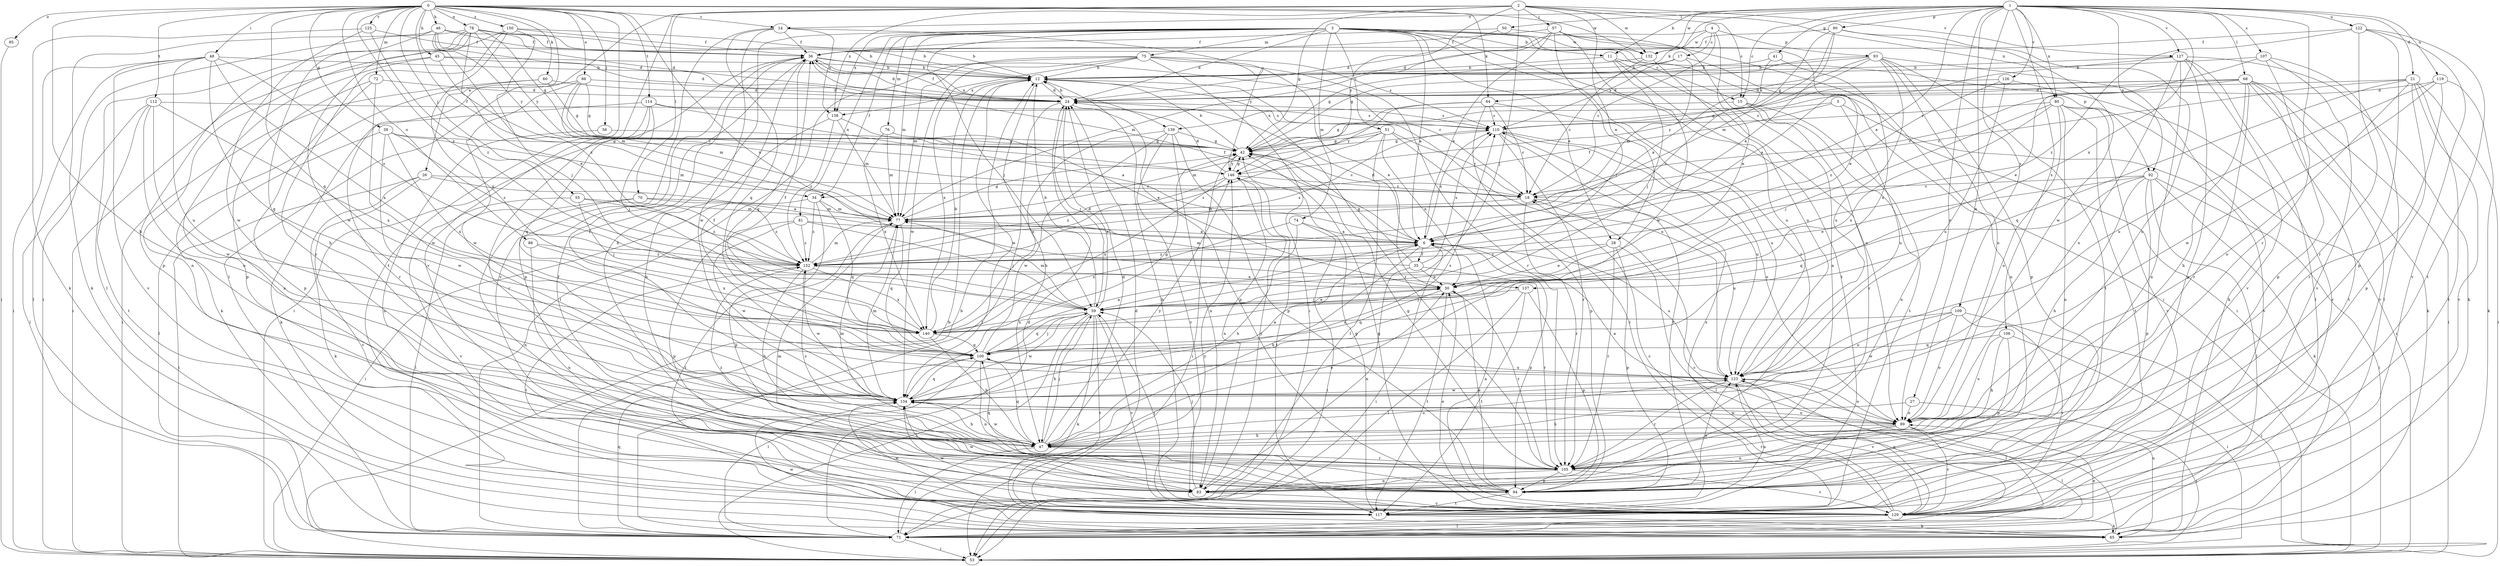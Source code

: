 strict digraph  {
0;
1;
2;
3;
4;
5;
6;
11;
12;
14;
15;
17;
18;
21;
24;
26;
27;
28;
30;
34;
35;
36;
38;
41;
42;
45;
46;
47;
48;
50;
51;
53;
55;
56;
57;
59;
60;
64;
65;
68;
70;
71;
72;
74;
75;
76;
77;
78;
80;
81;
83;
85;
86;
88;
89;
90;
92;
93;
94;
100;
105;
106;
107;
109;
110;
112;
114;
117;
119;
122;
123;
125;
126;
127;
129;
132;
134;
137;
138;
139;
140;
146;
150;
152;
0 -> 14  [label=c];
0 -> 26  [label=e];
0 -> 34  [label=f];
0 -> 38  [label=g];
0 -> 45  [label=h];
0 -> 46  [label=h];
0 -> 47  [label=h];
0 -> 48  [label=i];
0 -> 55  [label=j];
0 -> 56  [label=j];
0 -> 60  [label=k];
0 -> 64  [label=k];
0 -> 72  [label=m];
0 -> 78  [label=n];
0 -> 85  [label=o];
0 -> 86  [label=o];
0 -> 88  [label=o];
0 -> 100  [label=q];
0 -> 112  [label=t];
0 -> 114  [label=t];
0 -> 117  [label=t];
0 -> 125  [label=v];
0 -> 132  [label=w];
0 -> 137  [label=x];
0 -> 150  [label=z];
0 -> 152  [label=z];
1 -> 6  [label=a];
1 -> 11  [label=b];
1 -> 14  [label=c];
1 -> 15  [label=c];
1 -> 21  [label=d];
1 -> 27  [label=e];
1 -> 41  [label=g];
1 -> 50  [label=i];
1 -> 64  [label=k];
1 -> 68  [label=l];
1 -> 80  [label=n];
1 -> 89  [label=o];
1 -> 90  [label=p];
1 -> 92  [label=p];
1 -> 105  [label=r];
1 -> 106  [label=s];
1 -> 107  [label=s];
1 -> 109  [label=s];
1 -> 119  [label=u];
1 -> 122  [label=u];
1 -> 126  [label=v];
1 -> 127  [label=v];
1 -> 132  [label=w];
1 -> 137  [label=x];
2 -> 15  [label=c];
2 -> 28  [label=e];
2 -> 42  [label=g];
2 -> 57  [label=j];
2 -> 59  [label=j];
2 -> 70  [label=l];
2 -> 71  [label=l];
2 -> 80  [label=n];
2 -> 127  [label=v];
2 -> 129  [label=v];
2 -> 132  [label=w];
2 -> 138  [label=x];
2 -> 146  [label=y];
3 -> 6  [label=a];
3 -> 11  [label=b];
3 -> 15  [label=c];
3 -> 24  [label=d];
3 -> 28  [label=e];
3 -> 34  [label=f];
3 -> 47  [label=h];
3 -> 51  [label=i];
3 -> 59  [label=j];
3 -> 74  [label=m];
3 -> 75  [label=m];
3 -> 76  [label=m];
3 -> 77  [label=m];
3 -> 81  [label=n];
3 -> 92  [label=p];
3 -> 105  [label=r];
3 -> 117  [label=t];
3 -> 132  [label=w];
3 -> 138  [label=x];
4 -> 17  [label=c];
4 -> 18  [label=c];
4 -> 24  [label=d];
4 -> 30  [label=e];
4 -> 93  [label=p];
4 -> 132  [label=w];
5 -> 34  [label=f];
5 -> 110  [label=s];
5 -> 123  [label=u];
5 -> 129  [label=v];
6 -> 24  [label=d];
6 -> 35  [label=f];
6 -> 36  [label=f];
6 -> 47  [label=h];
6 -> 53  [label=i];
6 -> 94  [label=p];
6 -> 110  [label=s];
6 -> 123  [label=u];
6 -> 152  [label=z];
11 -> 12  [label=b];
11 -> 53  [label=i];
11 -> 59  [label=j];
11 -> 89  [label=o];
11 -> 123  [label=u];
12 -> 24  [label=d];
12 -> 47  [label=h];
12 -> 105  [label=r];
12 -> 123  [label=u];
12 -> 134  [label=w];
12 -> 138  [label=x];
14 -> 36  [label=f];
14 -> 100  [label=q];
14 -> 129  [label=v];
14 -> 134  [label=w];
14 -> 138  [label=x];
14 -> 146  [label=y];
15 -> 83  [label=n];
15 -> 105  [label=r];
15 -> 117  [label=t];
15 -> 139  [label=x];
17 -> 12  [label=b];
17 -> 77  [label=m];
17 -> 83  [label=n];
17 -> 110  [label=s];
18 -> 77  [label=m];
18 -> 105  [label=r];
18 -> 123  [label=u];
21 -> 18  [label=c];
21 -> 24  [label=d];
21 -> 53  [label=i];
21 -> 89  [label=o];
21 -> 94  [label=p];
21 -> 100  [label=q];
21 -> 117  [label=t];
21 -> 129  [label=v];
24 -> 12  [label=b];
24 -> 36  [label=f];
24 -> 59  [label=j];
24 -> 71  [label=l];
24 -> 94  [label=p];
24 -> 110  [label=s];
26 -> 6  [label=a];
26 -> 18  [label=c];
26 -> 53  [label=i];
26 -> 65  [label=k];
26 -> 129  [label=v];
27 -> 47  [label=h];
27 -> 53  [label=i];
27 -> 89  [label=o];
28 -> 30  [label=e];
28 -> 71  [label=l];
28 -> 94  [label=p];
28 -> 105  [label=r];
28 -> 152  [label=z];
30 -> 59  [label=j];
30 -> 100  [label=q];
30 -> 105  [label=r];
30 -> 117  [label=t];
34 -> 53  [label=i];
34 -> 77  [label=m];
34 -> 94  [label=p];
34 -> 100  [label=q];
34 -> 152  [label=z];
35 -> 30  [label=e];
35 -> 42  [label=g];
35 -> 77  [label=m];
35 -> 83  [label=n];
35 -> 105  [label=r];
35 -> 110  [label=s];
36 -> 12  [label=b];
36 -> 18  [label=c];
36 -> 24  [label=d];
36 -> 53  [label=i];
36 -> 94  [label=p];
36 -> 100  [label=q];
36 -> 139  [label=x];
38 -> 42  [label=g];
38 -> 71  [label=l];
38 -> 77  [label=m];
38 -> 134  [label=w];
38 -> 140  [label=x];
38 -> 152  [label=z];
41 -> 12  [label=b];
41 -> 110  [label=s];
41 -> 140  [label=x];
42 -> 12  [label=b];
42 -> 18  [label=c];
42 -> 53  [label=i];
42 -> 146  [label=y];
45 -> 12  [label=b];
45 -> 24  [label=d];
45 -> 53  [label=i];
45 -> 77  [label=m];
45 -> 94  [label=p];
46 -> 12  [label=b];
46 -> 24  [label=d];
46 -> 36  [label=f];
46 -> 47  [label=h];
46 -> 65  [label=k];
46 -> 146  [label=y];
46 -> 152  [label=z];
47 -> 24  [label=d];
47 -> 30  [label=e];
47 -> 59  [label=j];
47 -> 71  [label=l];
47 -> 77  [label=m];
47 -> 100  [label=q];
47 -> 105  [label=r];
47 -> 123  [label=u];
47 -> 134  [label=w];
47 -> 146  [label=y];
47 -> 152  [label=z];
48 -> 12  [label=b];
48 -> 53  [label=i];
48 -> 71  [label=l];
48 -> 100  [label=q];
48 -> 123  [label=u];
48 -> 129  [label=v];
48 -> 140  [label=x];
48 -> 152  [label=z];
50 -> 24  [label=d];
50 -> 30  [label=e];
50 -> 36  [label=f];
51 -> 18  [label=c];
51 -> 30  [label=e];
51 -> 42  [label=g];
51 -> 71  [label=l];
51 -> 77  [label=m];
51 -> 94  [label=p];
51 -> 152  [label=z];
53 -> 12  [label=b];
55 -> 59  [label=j];
55 -> 77  [label=m];
55 -> 129  [label=v];
55 -> 152  [label=z];
56 -> 42  [label=g];
56 -> 83  [label=n];
57 -> 6  [label=a];
57 -> 36  [label=f];
57 -> 53  [label=i];
57 -> 59  [label=j];
57 -> 77  [label=m];
57 -> 83  [label=n];
57 -> 134  [label=w];
59 -> 12  [label=b];
59 -> 24  [label=d];
59 -> 30  [label=e];
59 -> 47  [label=h];
59 -> 53  [label=i];
59 -> 65  [label=k];
59 -> 77  [label=m];
59 -> 100  [label=q];
59 -> 117  [label=t];
59 -> 129  [label=v];
59 -> 134  [label=w];
59 -> 140  [label=x];
60 -> 24  [label=d];
60 -> 42  [label=g];
60 -> 53  [label=i];
60 -> 65  [label=k];
64 -> 18  [label=c];
64 -> 42  [label=g];
64 -> 71  [label=l];
64 -> 110  [label=s];
64 -> 123  [label=u];
64 -> 146  [label=y];
65 -> 18  [label=c];
65 -> 123  [label=u];
65 -> 134  [label=w];
68 -> 18  [label=c];
68 -> 24  [label=d];
68 -> 42  [label=g];
68 -> 47  [label=h];
68 -> 53  [label=i];
68 -> 65  [label=k];
68 -> 105  [label=r];
68 -> 117  [label=t];
68 -> 129  [label=v];
68 -> 146  [label=y];
70 -> 71  [label=l];
70 -> 77  [label=m];
70 -> 83  [label=n];
70 -> 152  [label=z];
71 -> 12  [label=b];
71 -> 24  [label=d];
71 -> 53  [label=i];
71 -> 89  [label=o];
71 -> 100  [label=q];
71 -> 146  [label=y];
72 -> 24  [label=d];
72 -> 83  [label=n];
72 -> 94  [label=p];
72 -> 134  [label=w];
74 -> 6  [label=a];
74 -> 47  [label=h];
74 -> 53  [label=i];
74 -> 140  [label=x];
75 -> 12  [label=b];
75 -> 30  [label=e];
75 -> 53  [label=i];
75 -> 71  [label=l];
75 -> 77  [label=m];
75 -> 105  [label=r];
75 -> 110  [label=s];
75 -> 134  [label=w];
75 -> 140  [label=x];
76 -> 42  [label=g];
76 -> 77  [label=m];
76 -> 140  [label=x];
77 -> 6  [label=a];
77 -> 42  [label=g];
77 -> 100  [label=q];
77 -> 117  [label=t];
78 -> 12  [label=b];
78 -> 24  [label=d];
78 -> 30  [label=e];
78 -> 36  [label=f];
78 -> 42  [label=g];
78 -> 53  [label=i];
78 -> 71  [label=l];
78 -> 94  [label=p];
78 -> 134  [label=w];
78 -> 146  [label=y];
80 -> 53  [label=i];
80 -> 59  [label=j];
80 -> 83  [label=n];
80 -> 89  [label=o];
80 -> 110  [label=s];
80 -> 117  [label=t];
80 -> 129  [label=v];
80 -> 140  [label=x];
81 -> 6  [label=a];
81 -> 59  [label=j];
81 -> 94  [label=p];
81 -> 134  [label=w];
81 -> 152  [label=z];
83 -> 59  [label=j];
83 -> 129  [label=v];
83 -> 134  [label=w];
83 -> 146  [label=y];
85 -> 53  [label=i];
86 -> 18  [label=c];
86 -> 24  [label=d];
86 -> 42  [label=g];
86 -> 77  [label=m];
86 -> 105  [label=r];
86 -> 134  [label=w];
88 -> 83  [label=n];
88 -> 140  [label=x];
88 -> 152  [label=z];
89 -> 6  [label=a];
89 -> 47  [label=h];
89 -> 71  [label=l];
89 -> 83  [label=n];
89 -> 105  [label=r];
89 -> 129  [label=v];
89 -> 134  [label=w];
90 -> 6  [label=a];
90 -> 36  [label=f];
90 -> 42  [label=g];
90 -> 77  [label=m];
90 -> 89  [label=o];
90 -> 134  [label=w];
92 -> 18  [label=c];
92 -> 30  [label=e];
92 -> 47  [label=h];
92 -> 53  [label=i];
92 -> 65  [label=k];
92 -> 71  [label=l];
92 -> 94  [label=p];
92 -> 100  [label=q];
93 -> 6  [label=a];
93 -> 12  [label=b];
93 -> 42  [label=g];
93 -> 65  [label=k];
93 -> 89  [label=o];
93 -> 94  [label=p];
93 -> 117  [label=t];
93 -> 123  [label=u];
93 -> 152  [label=z];
94 -> 30  [label=e];
94 -> 36  [label=f];
94 -> 77  [label=m];
94 -> 117  [label=t];
94 -> 123  [label=u];
100 -> 6  [label=a];
100 -> 42  [label=g];
100 -> 59  [label=j];
100 -> 71  [label=l];
100 -> 83  [label=n];
100 -> 123  [label=u];
105 -> 42  [label=g];
105 -> 83  [label=n];
105 -> 94  [label=p];
105 -> 100  [label=q];
105 -> 129  [label=v];
105 -> 152  [label=z];
106 -> 47  [label=h];
106 -> 53  [label=i];
106 -> 89  [label=o];
106 -> 94  [label=p];
106 -> 100  [label=q];
107 -> 12  [label=b];
107 -> 30  [label=e];
107 -> 71  [label=l];
107 -> 94  [label=p];
107 -> 129  [label=v];
109 -> 53  [label=i];
109 -> 89  [label=o];
109 -> 123  [label=u];
109 -> 129  [label=v];
109 -> 134  [label=w];
109 -> 140  [label=x];
110 -> 42  [label=g];
110 -> 89  [label=o];
110 -> 105  [label=r];
110 -> 117  [label=t];
110 -> 123  [label=u];
112 -> 71  [label=l];
112 -> 89  [label=o];
112 -> 110  [label=s];
112 -> 117  [label=t];
112 -> 134  [label=w];
112 -> 140  [label=x];
114 -> 6  [label=a];
114 -> 59  [label=j];
114 -> 65  [label=k];
114 -> 100  [label=q];
114 -> 105  [label=r];
114 -> 110  [label=s];
117 -> 12  [label=b];
117 -> 24  [label=d];
117 -> 42  [label=g];
117 -> 65  [label=k];
117 -> 123  [label=u];
117 -> 134  [label=w];
119 -> 24  [label=d];
119 -> 65  [label=k];
119 -> 105  [label=r];
119 -> 123  [label=u];
119 -> 134  [label=w];
122 -> 36  [label=f];
122 -> 94  [label=p];
122 -> 105  [label=r];
122 -> 117  [label=t];
122 -> 129  [label=v];
122 -> 152  [label=z];
123 -> 36  [label=f];
123 -> 71  [label=l];
123 -> 89  [label=o];
123 -> 105  [label=r];
123 -> 129  [label=v];
123 -> 134  [label=w];
125 -> 36  [label=f];
125 -> 65  [label=k];
125 -> 134  [label=w];
125 -> 152  [label=z];
126 -> 24  [label=d];
126 -> 123  [label=u];
126 -> 129  [label=v];
126 -> 152  [label=z];
127 -> 6  [label=a];
127 -> 12  [label=b];
127 -> 65  [label=k];
127 -> 71  [label=l];
127 -> 83  [label=n];
127 -> 89  [label=o];
127 -> 94  [label=p];
127 -> 129  [label=v];
129 -> 6  [label=a];
129 -> 18  [label=c];
129 -> 30  [label=e];
129 -> 42  [label=g];
129 -> 59  [label=j];
129 -> 65  [label=k];
129 -> 71  [label=l];
129 -> 110  [label=s];
129 -> 123  [label=u];
129 -> 134  [label=w];
132 -> 18  [label=c];
132 -> 42  [label=g];
132 -> 123  [label=u];
134 -> 6  [label=a];
134 -> 36  [label=f];
134 -> 47  [label=h];
134 -> 77  [label=m];
134 -> 89  [label=o];
134 -> 100  [label=q];
134 -> 110  [label=s];
137 -> 59  [label=j];
137 -> 71  [label=l];
137 -> 94  [label=p];
137 -> 117  [label=t];
138 -> 30  [label=e];
138 -> 47  [label=h];
138 -> 77  [label=m];
138 -> 152  [label=z];
139 -> 42  [label=g];
139 -> 83  [label=n];
139 -> 94  [label=p];
139 -> 129  [label=v];
139 -> 134  [label=w];
139 -> 140  [label=x];
140 -> 12  [label=b];
140 -> 36  [label=f];
140 -> 47  [label=h];
140 -> 100  [label=q];
146 -> 18  [label=c];
146 -> 24  [label=d];
146 -> 42  [label=g];
146 -> 83  [label=n];
146 -> 117  [label=t];
146 -> 140  [label=x];
146 -> 152  [label=z];
150 -> 12  [label=b];
150 -> 36  [label=f];
150 -> 59  [label=j];
150 -> 83  [label=n];
150 -> 105  [label=r];
150 -> 140  [label=x];
152 -> 30  [label=e];
152 -> 47  [label=h];
152 -> 77  [label=m];
152 -> 110  [label=s];
152 -> 117  [label=t];
152 -> 134  [label=w];
152 -> 140  [label=x];
}
